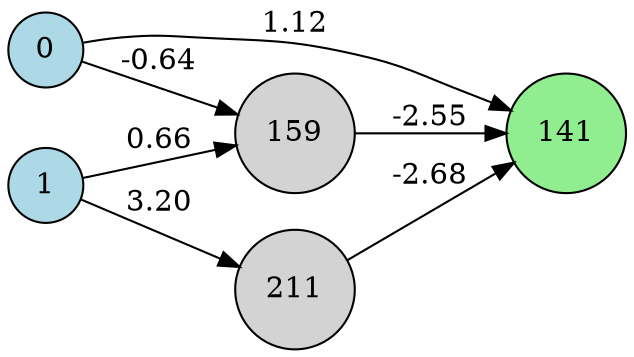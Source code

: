 digraph neat {
  rankdir=LR;
  node [shape=circle];
  node0 [label="0", style=filled, fillcolor=lightblue];
  node1 [label="1", style=filled, fillcolor=lightblue];
  node141 [label="141", style=filled, fillcolor=lightgreen];
  node159 [label="159", style=filled, fillcolor=lightgray];
  node211 [label="211", style=filled, fillcolor=lightgray];
  node0 -> node141 [label="1.12"];
  node1 -> node159 [label="0.66"];
  node159 -> node141 [label="-2.55"];
  node1 -> node211 [label="3.20"];
  node211 -> node141 [label="-2.68"];
  node0 -> node159 [label="-0.64"];
}
